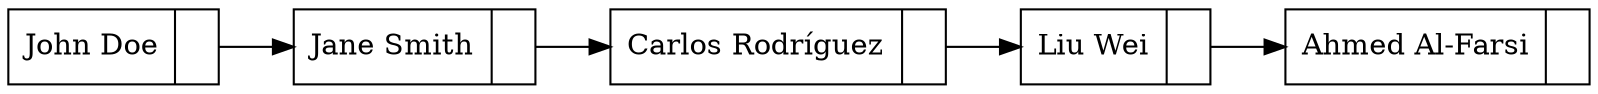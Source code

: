 digraph G {
rankdir=LR;
node [shape = record];
node0 [label = "{<data> John Doe | <next> }"];
"node0":next -> "node1":data;
node1 [label = "{<data> Jane Smith | <next> }"];
"node1":next -> "node2":data;
node2 [label = "{<data> Carlos Rodríguez | <next> }"];
"node2":next -> "node3":data;
node3 [label = "{<data> Liu Wei | <next> }"];
"node3":next -> "node4":data;
node4 [label = "{<data> Ahmed Al-Farsi | <next> }"];
}
